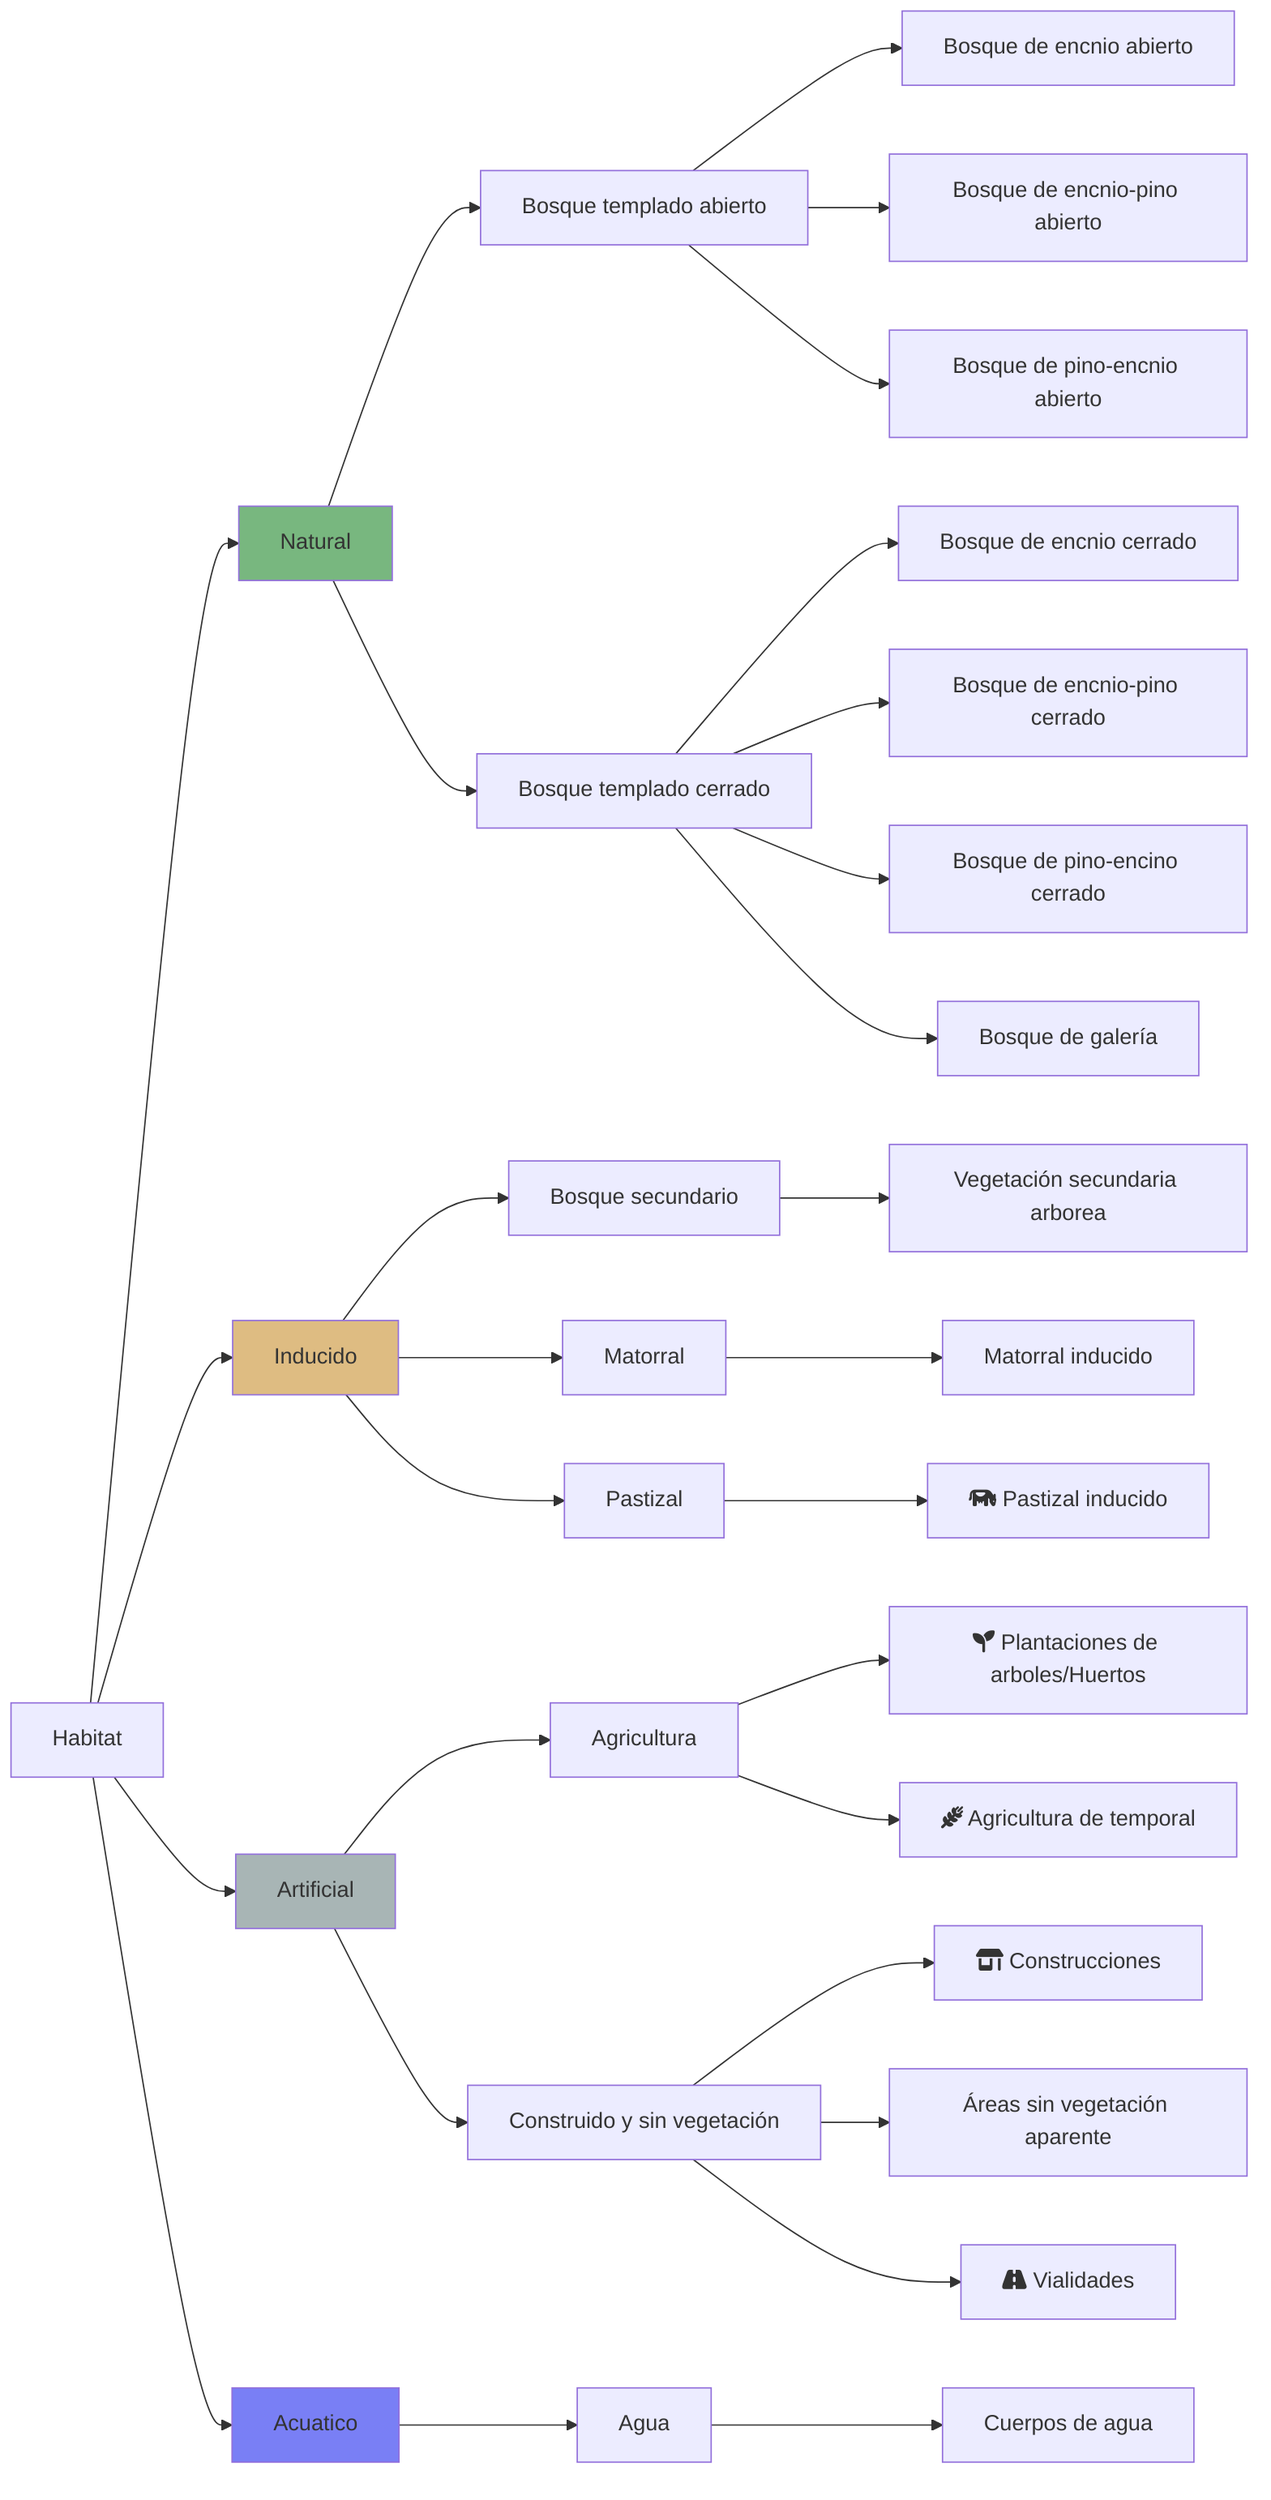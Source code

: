 flowchart LR
  A1[Habitat]-->B1[Natural]
  A1-->B2[Inducido]
  A1-->B3[Artificial]
  A1-->B4[Acuatico]
  B1-->C7[Bosque templado abierto]
  B1-->C8[Bosque templado cerrado]
  B2-->C6[Bosque secundario]
  B2-->C2[Matorral]
  B2-->C1[Pastizal]
  B3-->C3[Agricultura]
  B3-->C4[Construido y sin vegetación]
  B4-->C5[Agua]
  C1-->D1[fa:fa-cow Pastizal inducido]
  C2-->D2[Matorral inducido]
  C6-->D3[Vegetación secundaria arborea]
  C3-->D4[fa:fa-seedling Plantaciones de arboles/Huertos]
  C3-->D5[fa:fa-wheat-awn Agricultura de temporal]
  C4-->D6[fa:fa-shop Construcciones]
  C4-->D7[Áreas sin vegetación aparente]
  C4-->D8[fa:fa-road Vialidades]
  C7-->D9[Bosque de encnio abierto]
  C8-->D10[Bosque de encnio cerrado]
  C7-->D11[Bosque de encnio-pino abierto]
  C8-->D12[Bosque de encnio-pino cerrado]
  C7-->D13[Bosque de pino-encnio abierto]
  C8-->D14[Bosque de pino-encino cerrado]
  C8-->D15[Bosque de galería]
  C5-->D16[Cuerpos de agua]
  style B1 fill:#1e882a99
  style B2 fill:#debc82
  style B3 fill:#a8b5b5
  style B4 fill:#797ff5